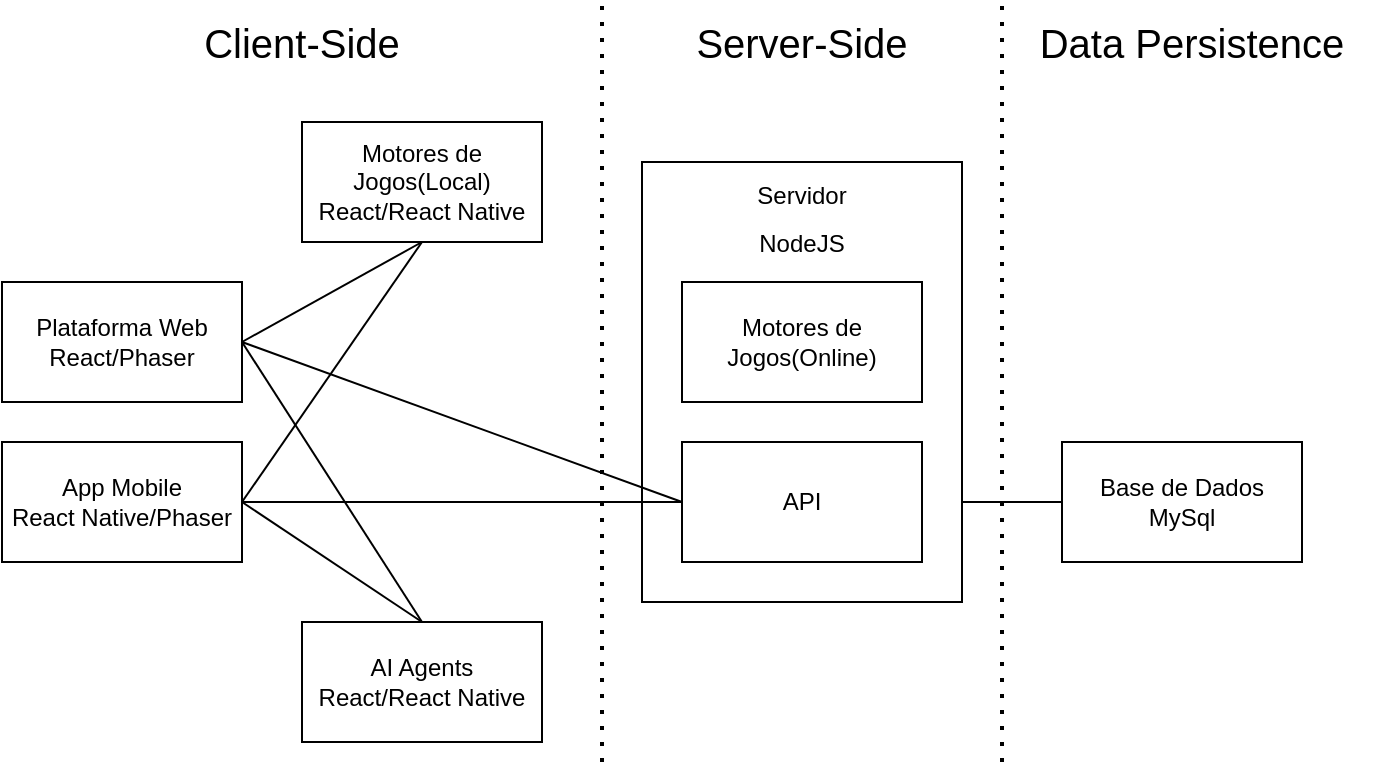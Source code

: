<mxfile version="14.4.9" type="device"><diagram id="oXscRd6IjNx_Rp6BxEF6" name="Page-1"><mxGraphModel dx="1038" dy="548" grid="1" gridSize="10" guides="1" tooltips="1" connect="1" arrows="1" fold="1" page="1" pageScale="1" pageWidth="1100" pageHeight="1700" math="0" shadow="0"><root><mxCell id="0"/><mxCell id="1" parent="0"/><mxCell id="K8OW6hknkziSefZEZa-M-31" value="" style="rounded=0;whiteSpace=wrap;html=1;fontSize=20;" parent="1" vertex="1"><mxGeometry x="510" y="160" width="160" height="220" as="geometry"/></mxCell><mxCell id="K8OW6hknkziSefZEZa-M-1" value="Plataforma Web&lt;br&gt;React/Phaser" style="rounded=0;whiteSpace=wrap;html=1;" parent="1" vertex="1"><mxGeometry x="190" y="220" width="120" height="60" as="geometry"/></mxCell><mxCell id="K8OW6hknkziSefZEZa-M-2" value="App Mobile&lt;br&gt;React Native/Phaser" style="rounded=0;whiteSpace=wrap;html=1;" parent="1" vertex="1"><mxGeometry x="190" y="300" width="120" height="60" as="geometry"/></mxCell><mxCell id="K8OW6hknkziSefZEZa-M-3" value="API" style="rounded=0;whiteSpace=wrap;html=1;" parent="1" vertex="1"><mxGeometry x="530" y="300" width="120" height="60" as="geometry"/></mxCell><mxCell id="K8OW6hknkziSefZEZa-M-4" value="Motores de Jogos(Online)&lt;br&gt;" style="rounded=0;whiteSpace=wrap;html=1;" parent="1" vertex="1"><mxGeometry x="530" y="220" width="120" height="60" as="geometry"/></mxCell><mxCell id="K8OW6hknkziSefZEZa-M-5" value="AI Agents&lt;br&gt;React/React Native" style="rounded=0;whiteSpace=wrap;html=1;" parent="1" vertex="1"><mxGeometry x="340" y="390" width="120" height="60" as="geometry"/></mxCell><mxCell id="K8OW6hknkziSefZEZa-M-6" value="Base de Dados&lt;br&gt;MySql" style="rounded=0;whiteSpace=wrap;html=1;" parent="1" vertex="1"><mxGeometry x="720" y="300" width="120" height="60" as="geometry"/></mxCell><mxCell id="K8OW6hknkziSefZEZa-M-7" value="" style="endArrow=none;html=1;entryX=0;entryY=0.5;entryDx=0;entryDy=0;exitX=1;exitY=0.5;exitDx=0;exitDy=0;" parent="1" source="K8OW6hknkziSefZEZa-M-1" target="K8OW6hknkziSefZEZa-M-3" edge="1"><mxGeometry width="50" height="50" relative="1" as="geometry"><mxPoint x="340" y="490" as="sourcePoint"/><mxPoint x="390" y="440" as="targetPoint"/></mxGeometry></mxCell><mxCell id="K8OW6hknkziSefZEZa-M-8" value="" style="endArrow=none;html=1;entryX=0;entryY=0.5;entryDx=0;entryDy=0;exitX=1;exitY=0.5;exitDx=0;exitDy=0;" parent="1" source="K8OW6hknkziSefZEZa-M-2" target="K8OW6hknkziSefZEZa-M-3" edge="1"><mxGeometry width="50" height="50" relative="1" as="geometry"><mxPoint x="330" y="370" as="sourcePoint"/><mxPoint x="380" y="320" as="targetPoint"/></mxGeometry></mxCell><mxCell id="K8OW6hknkziSefZEZa-M-10" value="" style="endArrow=none;html=1;entryX=0;entryY=0.5;entryDx=0;entryDy=0;" parent="1" target="K8OW6hknkziSefZEZa-M-6" edge="1"><mxGeometry width="50" height="50" relative="1" as="geometry"><mxPoint x="670" y="330" as="sourcePoint"/><mxPoint x="660" y="340" as="targetPoint"/></mxGeometry></mxCell><mxCell id="K8OW6hknkziSefZEZa-M-17" value="" style="endArrow=none;html=1;entryX=1;entryY=0.5;entryDx=0;entryDy=0;exitX=0.5;exitY=0;exitDx=0;exitDy=0;" parent="1" source="K8OW6hknkziSefZEZa-M-5" target="K8OW6hknkziSefZEZa-M-2" edge="1"><mxGeometry width="50" height="50" relative="1" as="geometry"><mxPoint x="320" y="460" as="sourcePoint"/><mxPoint x="370" y="410" as="targetPoint"/></mxGeometry></mxCell><mxCell id="K8OW6hknkziSefZEZa-M-18" value="" style="endArrow=none;html=1;entryX=1;entryY=0.5;entryDx=0;entryDy=0;exitX=0.5;exitY=0;exitDx=0;exitDy=0;" parent="1" source="K8OW6hknkziSefZEZa-M-5" target="K8OW6hknkziSefZEZa-M-1" edge="1"><mxGeometry width="50" height="50" relative="1" as="geometry"><mxPoint x="490" y="380" as="sourcePoint"/><mxPoint x="540" y="330" as="targetPoint"/></mxGeometry></mxCell><mxCell id="K8OW6hknkziSefZEZa-M-19" value="" style="endArrow=none;html=1;entryX=0.5;entryY=1;entryDx=0;entryDy=0;exitX=1;exitY=0.5;exitDx=0;exitDy=0;" parent="1" source="K8OW6hknkziSefZEZa-M-1" target="K8OW6hknkziSefZEZa-M-20" edge="1"><mxGeometry width="50" height="50" relative="1" as="geometry"><mxPoint x="385" y="260" as="sourcePoint"/><mxPoint x="435" y="210" as="targetPoint"/></mxGeometry></mxCell><mxCell id="K8OW6hknkziSefZEZa-M-20" value="&lt;span&gt;Motores de Jogos(Local)&lt;/span&gt;&lt;br&gt;React/React Native" style="rounded=0;whiteSpace=wrap;html=1;" parent="1" vertex="1"><mxGeometry x="340" y="140" width="120" height="60" as="geometry"/></mxCell><mxCell id="K8OW6hknkziSefZEZa-M-22" value="" style="endArrow=none;html=1;entryX=0.5;entryY=1;entryDx=0;entryDy=0;exitX=1;exitY=0.5;exitDx=0;exitDy=0;" parent="1" source="K8OW6hknkziSefZEZa-M-2" target="K8OW6hknkziSefZEZa-M-20" edge="1"><mxGeometry width="50" height="50" relative="1" as="geometry"><mxPoint x="390" y="270" as="sourcePoint"/><mxPoint x="440" y="220" as="targetPoint"/></mxGeometry></mxCell><mxCell id="K8OW6hknkziSefZEZa-M-23" value="" style="endArrow=none;dashed=1;html=1;dashPattern=1 3;strokeWidth=2;" parent="1" edge="1"><mxGeometry width="50" height="50" relative="1" as="geometry"><mxPoint x="490" y="460" as="sourcePoint"/><mxPoint x="490" y="80" as="targetPoint"/></mxGeometry></mxCell><mxCell id="K8OW6hknkziSefZEZa-M-26" value="" style="endArrow=none;dashed=1;html=1;dashPattern=1 3;strokeWidth=2;" parent="1" edge="1"><mxGeometry width="50" height="50" relative="1" as="geometry"><mxPoint x="690" y="460" as="sourcePoint"/><mxPoint x="690" y="80" as="targetPoint"/></mxGeometry></mxCell><mxCell id="K8OW6hknkziSefZEZa-M-27" value="Client-Side" style="text;html=1;strokeColor=none;fillColor=none;align=center;verticalAlign=middle;whiteSpace=wrap;rounded=0;fontSize=20;" parent="1" vertex="1"><mxGeometry x="190" y="90" width="300" height="20" as="geometry"/></mxCell><mxCell id="K8OW6hknkziSefZEZa-M-28" value="Server-Side" style="text;html=1;strokeColor=none;fillColor=none;align=center;verticalAlign=middle;whiteSpace=wrap;rounded=0;fontSize=20;" parent="1" vertex="1"><mxGeometry x="490" y="90" width="200" height="20" as="geometry"/></mxCell><mxCell id="K8OW6hknkziSefZEZa-M-29" value="Data Persistence" style="text;html=1;strokeColor=none;fillColor=none;align=center;verticalAlign=middle;whiteSpace=wrap;rounded=0;fontSize=20;" parent="1" vertex="1"><mxGeometry x="690" y="90" width="190" height="20" as="geometry"/></mxCell><mxCell id="K8OW6hknkziSefZEZa-M-33" value="&lt;font style=&quot;font-size: 12px&quot;&gt;Servidor&lt;br&gt;NodeJS&lt;br&gt;&lt;/font&gt;" style="text;html=1;strokeColor=none;fillColor=none;align=center;verticalAlign=middle;whiteSpace=wrap;rounded=0;fontSize=20;" parent="1" vertex="1"><mxGeometry x="490" y="160" width="200" height="50" as="geometry"/></mxCell></root></mxGraphModel></diagram></mxfile>